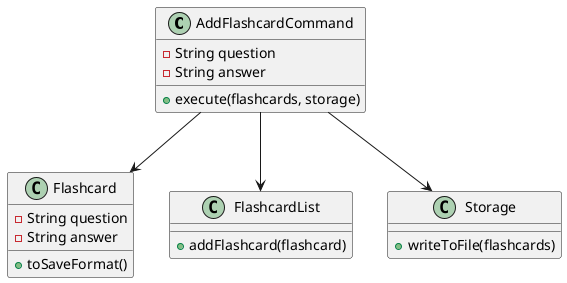 @startuml
class AddFlashcardCommand {
  - String question
  - String answer
  + execute(flashcards, storage)
}

class Flashcard {
  - String question
  - String answer
  + toSaveFormat()
}

class FlashcardList {
  + addFlashcard(flashcard)
}

class Storage {
  + writeToFile(flashcards)
}

AddFlashcardCommand --> Flashcard
AddFlashcardCommand --> FlashcardList
AddFlashcardCommand --> Storage
@enduml
